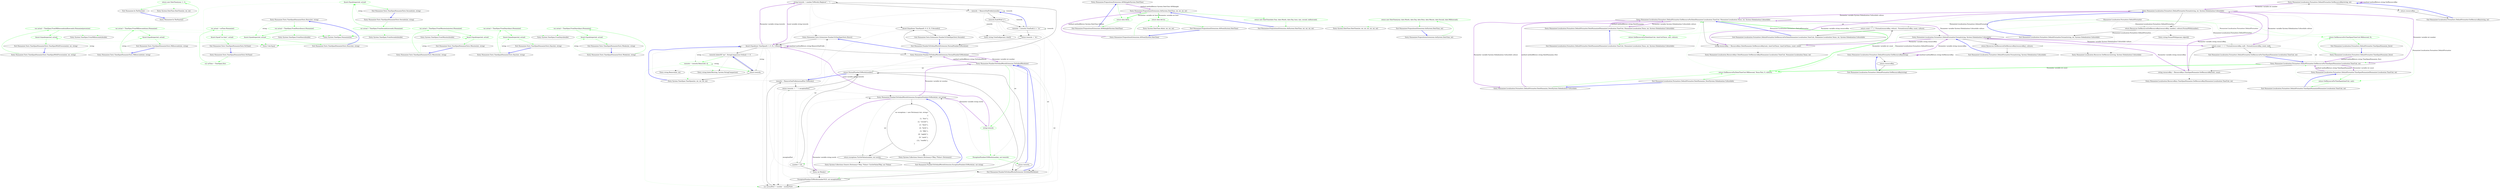 digraph  {
d1 [label="return new DateTime(year, 1, 1);", span="7-7", cluster="Humanizer.In.TheYear(int)", color=green, community=0];
d0 [label="Entry Humanizer.In.TheYear(int)", span="5-5", cluster="Humanizer.In.TheYear(int)"];
d2 [label="Exit Humanizer.In.TheYear(int)", span="5-5", cluster="Humanizer.In.TheYear(int)"];
d3 [label="Entry System.DateTime.DateTime(int, int, int)", span="0-0", cluster="System.DateTime.DateTime(int, int, int)"];
m0_13 [label="Entry Humanizer.Tests.TimeSpanHumanizeTests.Hours(int, string)", span="32-32", cluster="Humanizer.Tests.TimeSpanHumanizeTests.Hours(int, string)", file="In.Months.cs"];
m0_14 [label="var actual = TimeSpan.FromHours(hours).Humanize()", span="34-34", cluster="Humanizer.Tests.TimeSpanHumanizeTests.Hours(int, string)", color=green, community=0, file="In.Months.cs"];
m0_15 [label="Assert.Equal(expected, actual)", span="35-35", cluster="Humanizer.Tests.TimeSpanHumanizeTests.Hours(int, string)", color=green, community=0, file="In.Months.cs"];
m0_16 [label="Exit Humanizer.Tests.TimeSpanHumanizeTests.Hours(int, string)", span="32-32", cluster="Humanizer.Tests.TimeSpanHumanizeTests.Hours(int, string)", file="In.Months.cs"];
m0_7 [label="Entry System.TimeSpan.Humanize(int)", span="18-18", cluster="System.TimeSpan.Humanize(int)", file="In.Months.cs"];
m0_23 [label="Entry Humanizer.Tests.TimeSpanHumanizeTests.Seconds(int, string)", span="52-52", cluster="Humanizer.Tests.TimeSpanHumanizeTests.Seconds(int, string)", file="In.Months.cs"];
m0_24 [label="var actual = TimeSpan.FromSeconds(seconds).Humanize()", span="54-54", cluster="Humanizer.Tests.TimeSpanHumanizeTests.Seconds(int, string)", color=green, community=0, file="In.Months.cs"];
m0_25 [label="Assert.Equal(expected, actual)", span="55-55", cluster="Humanizer.Tests.TimeSpanHumanizeTests.Seconds(int, string)", color=green, community=0, file="In.Months.cs"];
m0_26 [label="Exit Humanizer.Tests.TimeSpanHumanizeTests.Seconds(int, string)", span="52-52", cluster="Humanizer.Tests.TimeSpanHumanizeTests.Seconds(int, string)", file="In.Months.cs"];
m0_37 [label="Entry Humanizer.Tests.TimeSpanHumanizeTests.NoTime()", span="106-106", cluster="Humanizer.Tests.TimeSpanHumanizeTests.NoTime()", file="In.Months.cs"];
m0_38 [label="var noTime = TimeSpan.Zero", span="108-108", cluster="Humanizer.Tests.TimeSpanHumanizeTests.NoTime()", color=green, community=0, file="In.Months.cs"];
m0_39 [label="var actual = noTime.Humanize()", span="109-109", cluster="Humanizer.Tests.TimeSpanHumanizeTests.NoTime()", color=green, community=0, file="In.Months.cs"];
m0_40 [label="Assert.Equal(''no time'', actual)", span="110-110", cluster="Humanizer.Tests.TimeSpanHumanizeTests.NoTime()", color=green, community=0, file="In.Months.cs"];
m0_41 [label="Exit Humanizer.Tests.TimeSpanHumanizeTests.NoTime()", span="106-106", cluster="Humanizer.Tests.TimeSpanHumanizeTests.NoTime()", file="In.Months.cs"];
m0_22 [label="Entry System.TimeSpan.FromMinutes(double)", span="0-0", cluster="System.TimeSpan.FromMinutes(double)", file="In.Months.cs"];
m0_33 [label="Entry Humanizer.Tests.TimeSpanHumanizeTests.TimeSpanWithPrecesion(int, int, string)", span="99-99", cluster="Humanizer.Tests.TimeSpanHumanizeTests.TimeSpanWithPrecesion(int, int, string)", file="In.Months.cs"];
m0_34 [label="var actual = TimeSpan.FromMilliseconds(milliseconds).Humanize(precesion)", span="101-101", cluster="Humanizer.Tests.TimeSpanHumanizeTests.TimeSpanWithPrecesion(int, int, string)", color=green, community=0, file="In.Months.cs"];
m0_35 [label="Assert.Equal(expected, actual)", span="102-102", cluster="Humanizer.Tests.TimeSpanHumanizeTests.TimeSpanWithPrecesion(int, int, string)", color=green, community=0, file="In.Months.cs"];
m0_36 [label="Exit Humanizer.Tests.TimeSpanHumanizeTests.TimeSpanWithPrecesion(int, int, string)", span="99-99", cluster="Humanizer.Tests.TimeSpanHumanizeTests.TimeSpanWithPrecesion(int, int, string)", file="In.Months.cs"];
m0_18 [label="Entry Humanizer.Tests.TimeSpanHumanizeTests.Minutes(int, string)", span="41-41", cluster="Humanizer.Tests.TimeSpanHumanizeTests.Minutes(int, string)", file="In.Months.cs"];
m0_19 [label="var actual = TimeSpan.FromMinutes(minutes).Humanize()", span="43-43", cluster="Humanizer.Tests.TimeSpanHumanizeTests.Minutes(int, string)", color=green, community=0, file="In.Months.cs"];
m0_20 [label="Assert.Equal(expected, actual)", span="44-44", cluster="Humanizer.Tests.TimeSpanHumanizeTests.Minutes(int, string)", color=green, community=0, file="In.Months.cs"];
m0_21 [label="Exit Humanizer.Tests.TimeSpanHumanizeTests.Minutes(int, string)", span="41-41", cluster="Humanizer.Tests.TimeSpanHumanizeTests.Minutes(int, string)", file="In.Months.cs"];
m0_32 [label="Entry System.TimeSpan.FromMilliseconds(double)", span="0-0", cluster="System.TimeSpan.FromMilliseconds(double)", file="In.Months.cs"];
m0_8 [label="Entry Unk.Equal", span="", cluster="Unk.Equal", file="In.Months.cs"];
m0_27 [label="Entry System.TimeSpan.FromSeconds(double)", span="0-0", cluster="System.TimeSpan.FromSeconds(double)", file="In.Months.cs"];
m0_17 [label="Entry System.TimeSpan.FromHours(double)", span="0-0", cluster="System.TimeSpan.FromHours(double)", file="In.Months.cs"];
m0_28 [label="Entry Humanizer.Tests.TimeSpanHumanizeTests.Milliseconds(int, string)", span="63-63", cluster="Humanizer.Tests.TimeSpanHumanizeTests.Milliseconds(int, string)", file="In.Months.cs"];
m0_29 [label="var actual = TimeSpan.FromMilliseconds(ms).Humanize()", span="65-65", cluster="Humanizer.Tests.TimeSpanHumanizeTests.Milliseconds(int, string)", color=green, community=0, file="In.Months.cs"];
m0_30 [label="Assert.Equal(expected, actual)", span="66-66", cluster="Humanizer.Tests.TimeSpanHumanizeTests.Milliseconds(int, string)", color=green, community=0, file="In.Months.cs"];
m0_31 [label="Exit Humanizer.Tests.TimeSpanHumanizeTests.Milliseconds(int, string)", span="63-63", cluster="Humanizer.Tests.TimeSpanHumanizeTests.Milliseconds(int, string)", file="In.Months.cs"];
m0_9 [label="Entry Humanizer.Tests.TimeSpanHumanizeTests.Days(int, string)", span="23-23", cluster="Humanizer.Tests.TimeSpanHumanizeTests.Days(int, string)", file="In.Months.cs"];
m0_10 [label="var actual = TimeSpan.FromDays(days).Humanize()", span="25-25", cluster="Humanizer.Tests.TimeSpanHumanizeTests.Days(int, string)", color=green, community=0, file="In.Months.cs"];
m0_11 [label="Assert.Equal(expected, actual)", span="26-26", cluster="Humanizer.Tests.TimeSpanHumanizeTests.Days(int, string)", color=green, community=0, file="In.Months.cs"];
m0_12 [label="Exit Humanizer.Tests.TimeSpanHumanizeTests.Days(int, string)", span="23-23", cluster="Humanizer.Tests.TimeSpanHumanizeTests.Days(int, string)", file="In.Months.cs"];
m0_6 [label="Entry System.TimeSpan.FromDays(double)", span="0-0", cluster="System.TimeSpan.FromDays(double)", file="In.Months.cs"];
m0_2 [label="Entry Humanizer.Tests.TimeSpanHumanizeTests.Weeks(int, string)", span="13-13", cluster="Humanizer.Tests.TimeSpanHumanizeTests.Weeks(int, string)", file="In.Months.cs"];
m0_3 [label="var actual = TimeSpan.FromDays(days).Humanize()", span="15-15", cluster="Humanizer.Tests.TimeSpanHumanizeTests.Weeks(int, string)", color=green, community=0, file="In.Months.cs"];
m0_4 [label="Assert.Equal(expected, actual)", span="16-16", cluster="Humanizer.Tests.TimeSpanHumanizeTests.Weeks(int, string)", color=green, community=0, file="In.Months.cs"];
m0_5 [label="Exit Humanizer.Tests.TimeSpanHumanizeTests.Weeks(int, string)", span="13-13", cluster="Humanizer.Tests.TimeSpanHumanizeTests.Weeks(int, string)", file="In.Months.cs"];
m3_16 [label="string towords = number.ToWords().Replace('-', ' ')", span="39-39", cluster="Humanizer.NumberToOrdinalWordsExtension.NormalNumberToWords(int)", file="NumberToTimeSpanTests.cs"];
m3_25 [label="towords.IndexOf(''one'', StringComparison.Ordinal) == 0", span="52-52", cluster="Humanizer.NumberToOrdinalWordsExtension.RemoveOnePrefix(string)", file="NumberToTimeSpanTests.cs"];
m3_26 [label="towords = towords.Remove(0, 4)", span="53-53", cluster="Humanizer.NumberToOrdinalWordsExtension.RemoveOnePrefix(string)", color=green, community=0, file="NumberToTimeSpanTests.cs"];
m3_27 [label="return towords;", span="55-55", cluster="Humanizer.NumberToOrdinalWordsExtension.RemoveOnePrefix(string)", file="NumberToTimeSpanTests.cs"];
m3_8 [label="towords = RemoveOnePrefix(normalPart.ToWords())", span="29-29", cluster="Humanizer.NumberToOrdinalWordsExtension.ToOrdinalWords(int)", file="NumberToTimeSpanTests.cs"];
m3_9 [label="return towords + '' '' + exceptionPart;", span="30-30", cluster="Humanizer.NumberToOrdinalWordsExtension.ToOrdinalWords(int)", file="NumberToTimeSpanTests.cs"];
m3_10 [label="return NormalNumberToWords(number);", span="34-34", cluster="Humanizer.NumberToOrdinalWordsExtension.ToOrdinalWords(int)", file="NumberToTimeSpanTests.cs"];
m3_7 [label="var normalPart = number - number%10", span="28-28", cluster="Humanizer.NumberToOrdinalWordsExtension.ToOrdinalWords(int)", file="NumberToTimeSpanTests.cs"];
m3_24 [label="Entry string.TrimEnd(params char[])", span="0-0", cluster="string.TrimEnd(params char[])", file="NumberToTimeSpanTests.cs"];
m3_13 [label="Entry Humanizer.Tests.Extensions.NumberToTimeSpanTests.Hours()", span="21-21", cluster="Humanizer.Tests.Extensions.NumberToTimeSpanTests.Hours()", file="NumberToTimeSpanTests.cs"];
m3_11 [label="Exit Humanizer.NumberToOrdinalWordsExtension.ToOrdinalWords(int)", span="15-15", cluster="Humanizer.NumberToOrdinalWordsExtension.ToOrdinalWords(int)", file="NumberToTimeSpanTests.cs"];
m3_0 [label="Entry Humanizer.NumberToOrdinalWordsExtension.ToOrdinalWords(int)", span="15-15", cluster="Humanizer.NumberToOrdinalWordsExtension.ToOrdinalWords(int)", file="NumberToTimeSpanTests.cs"];
m3_1 [label="string towords", span="17-17", cluster="Humanizer.NumberToOrdinalWordsExtension.ToOrdinalWords(int)", color=green, community=0, file="NumberToTimeSpanTests.cs"];
m3_2 [label="ExceptionNumbersToWords(number, out towords)", span="19-19", cluster="Humanizer.NumberToOrdinalWordsExtension.ToOrdinalWords(int)", color=green, community=0, file="NumberToTimeSpanTests.cs"];
m3_3 [label="return towords;", span="20-20", cluster="Humanizer.NumberToOrdinalWordsExtension.ToOrdinalWords(int)", file="NumberToTimeSpanTests.cs"];
m3_22 [label="Assert.Equal(new TimeSpan(0, 0, 0, 5), 5.Seconds())", span="35-35", cluster="Humanizer.Tests.Extensions.NumberToTimeSpanTests.Seconds()", file="NumberToTimeSpanTests.cs"];
m3_23 [label="Exit Humanizer.Tests.Extensions.NumberToTimeSpanTests.Seconds()", span="33-33", cluster="Humanizer.Tests.Extensions.NumberToTimeSpanTests.Seconds()", file="NumberToTimeSpanTests.cs"];
m3_12 [label="Entry Humanizer.NumberToOrdinalWordsExtension.ExceptionNumbersToWords(int, out string)", span="58-58", cluster="Humanizer.NumberToOrdinalWordsExtension.ExceptionNumbersToWords(int, out string)", file="NumberToTimeSpanTests.cs"];
m3_31 [label="var exceptions = new Dictionary<int, string>\r\n            {\r\n                {1, ''first''},\r\n                {2, ''second''},\r\n                {3, ''third''},\r\n                {4, ''forth''},\r\n                {5, ''fifth''},\r\n                {8, ''eighth''},\r\n                {9, ''ninth''},\r\n                {12, ''twelfth''},\r\n            }", span="60-70", cluster="Humanizer.NumberToOrdinalWordsExtension.ExceptionNumbersToWords(int, out string)", file="NumberToTimeSpanTests.cs"];
m3_32 [label="return exceptions.TryGetValue(number, out words);", span="72-72", cluster="Humanizer.NumberToOrdinalWordsExtension.ExceptionNumbersToWords(int, out string)", file="NumberToTimeSpanTests.cs"];
m3_33 [label="Exit Humanizer.NumberToOrdinalWordsExtension.ExceptionNumbersToWords(int, out string)", span="58-58", cluster="Humanizer.NumberToOrdinalWordsExtension.ExceptionNumbersToWords(int, out string)", file="NumberToTimeSpanTests.cs"];
m3_14 [label="Assert.Equal(new TimeSpan(0, 3, 0, 0), 3.Hours())", span="23-23", cluster="Humanizer.Tests.Extensions.NumberToTimeSpanTests.Hours()", file="NumberToTimeSpanTests.cs"];
m3_28 [label="Entry System.TimeSpan.TimeSpan(int, int, int, int, int)", span="0-0", cluster="System.TimeSpan.TimeSpan(int, int, int, int, int)", file="NumberToTimeSpanTests.cs"];
m3_4 [label="number > 20", span="23-23", cluster="Humanizer.NumberToOrdinalWordsExtension.ToOrdinalWords(int)", file="NumberToTimeSpanTests.cs"];
m3_17 [label="towords = RemoveOnePrefix(towords)", span="41-41", cluster="Humanizer.NumberToOrdinalWordsExtension.NormalNumberToWords(int)", file="NumberToTimeSpanTests.cs"];
m3_18 [label="towords.EndsWith(''y'')", span="43-43", cluster="Humanizer.NumberToOrdinalWordsExtension.NormalNumberToWords(int)", file="NumberToTimeSpanTests.cs"];
m3_19 [label="towords = towords.TrimEnd('y') + ''ie''", span="44-44", cluster="Humanizer.NumberToOrdinalWordsExtension.NormalNumberToWords(int)", file="NumberToTimeSpanTests.cs"];
m3_6 [label="ExceptionNumbersToWords(number%10, out exceptionPart)", span="26-26", cluster="Humanizer.NumberToOrdinalWordsExtension.ToOrdinalWords(int)", file="NumberToTimeSpanTests.cs"];
m3_34 [label="Entry System.Collections.Generic.Dictionary<TKey, TValue>.Dictionary()", span="0-0", cluster="System.Collections.Generic.Dictionary<TKey, TValue>.Dictionary()", file="NumberToTimeSpanTests.cs"];
m3_35 [label="Entry System.Collections.Generic.Dictionary<TKey, TValue>.TryGetValue(TKey, out TValue)", span="0-0", cluster="System.Collections.Generic.Dictionary<TKey, TValue>.TryGetValue(TKey, out TValue)", file="NumberToTimeSpanTests.cs"];
m3_15 [label="Entry Humanizer.NumberToOrdinalWordsExtension.NormalNumberToWords(int)", span="37-37", cluster="Humanizer.NumberToOrdinalWordsExtension.NormalNumberToWords(int)", file="NumberToTimeSpanTests.cs"];
m3_29 [label="Entry string.IndexOf(string, System.StringComparison)", span="0-0", cluster="string.IndexOf(string, System.StringComparison)", file="NumberToTimeSpanTests.cs"];
m3_5 [label="Entry int.Weeks()", span="5-5", cluster="int.Weeks()", file="NumberToTimeSpanTests.cs"];
m3_30 [label="Entry string.Remove(int, int)", span="0-0", cluster="string.Remove(int, int)", file="NumberToTimeSpanTests.cs"];
m3_20 [label="return towords + ''th'';", span="46-46", cluster="Humanizer.NumberToOrdinalWordsExtension.NormalNumberToWords(int)", file="NumberToTimeSpanTests.cs"];
m3_21 [label="Exit Humanizer.NumberToOrdinalWordsExtension.NormalNumberToWords(int)", span="37-37", cluster="Humanizer.NumberToOrdinalWordsExtension.NormalNumberToWords(int)", file="NumberToTimeSpanTests.cs"];
m6_4 [label="Entry Humanizer.PrepositionsExtensions.AtMidnight(System.DateTime)", span="10-10", cluster="Humanizer.PrepositionsExtensions.AtMidnight(System.DateTime)", file="PrepositionsExtensions.cs"];
m6_5 [label="return date.At(0);", span="12-12", cluster="Humanizer.PrepositionsExtensions.AtMidnight(System.DateTime)", color=green, community=0, file="PrepositionsExtensions.cs"];
m6_6 [label="Exit Humanizer.PrepositionsExtensions.AtMidnight(System.DateTime)", span="10-10", cluster="Humanizer.PrepositionsExtensions.AtMidnight(System.DateTime)", file="PrepositionsExtensions.cs"];
m6_8 [label="Entry Humanizer.PrepositionsExtensions.AtNoon(System.DateTime)", span="15-15", cluster="Humanizer.PrepositionsExtensions.AtNoon(System.DateTime)", file="PrepositionsExtensions.cs"];
m6_9 [label="return date.At(12);", span="17-17", cluster="Humanizer.PrepositionsExtensions.AtNoon(System.DateTime)", color=green, community=0, file="PrepositionsExtensions.cs"];
m6_10 [label="Exit Humanizer.PrepositionsExtensions.AtNoon(System.DateTime)", span="15-15", cluster="Humanizer.PrepositionsExtensions.AtNoon(System.DateTime)", file="PrepositionsExtensions.cs"];
m6_7 [label="Entry System.DateTime.At(int, int, int, int)", span="5-5", cluster="System.DateTime.At(int, int, int, int)", file="PrepositionsExtensions.cs"];
m6_0 [label="Entry Humanizer.PrepositionsExtensions.At(System.DateTime, int, int, int, int)", span="5-5", cluster="Humanizer.PrepositionsExtensions.At(System.DateTime, int, int, int, int)", file="PrepositionsExtensions.cs"];
m6_1 [label="return new DateTime(date.Year, date.Month, date.Day, hour, min, second, millisecond);", span="7-7", cluster="Humanizer.PrepositionsExtensions.At(System.DateTime, int, int, int, int)", color=green, community=0, file="PrepositionsExtensions.cs"];
m6_2 [label="Exit Humanizer.PrepositionsExtensions.At(System.DateTime, int, int, int, int)", span="5-5", cluster="Humanizer.PrepositionsExtensions.At(System.DateTime, int, int, int, int)", file="PrepositionsExtensions.cs"];
m6_11 [label="Entry Humanizer.PrepositionsExtensions.In(System.DateTime, int)", span="20-20", cluster="Humanizer.PrepositionsExtensions.In(System.DateTime, int)", file="PrepositionsExtensions.cs"];
m6_12 [label="return new DateTime(year, date.Month, date.Day, date.Hour, date.Minute, date.Second, date.Millisecond);", span="22-22", cluster="Humanizer.PrepositionsExtensions.In(System.DateTime, int)", color=green, community=0, file="PrepositionsExtensions.cs"];
m6_13 [label="Exit Humanizer.PrepositionsExtensions.In(System.DateTime, int)", span="20-20", cluster="Humanizer.PrepositionsExtensions.In(System.DateTime, int)", file="PrepositionsExtensions.cs"];
m6_3 [label="Entry System.DateTime.DateTime(int, int, int, int, int, int, int)", span="0-0", cluster="System.DateTime.DateTime(int, int, int, int, int, int, int)", file="PrepositionsExtensions.cs"];
m7_30 [label="Entry Humanizer.Localisation.Formatters.DefaultFormatter.GetResourceKey(string, int)", span="93-93", cluster="Humanizer.Localisation.Formatters.DefaultFormatter.GetResourceKey(string, int)", file="PrepositionTests.cs"];
m7_32 [label="return resourceKey;", span="95-95", cluster="Humanizer.Localisation.Formatters.DefaultFormatter.GetResourceKey(string, int)", file="PrepositionTests.cs"];
m7_33 [label="Exit Humanizer.Localisation.Formatters.DefaultFormatter.GetResourceKey(string, int)", span="93-93", cluster="Humanizer.Localisation.Formatters.DefaultFormatter.GetResourceKey(string, int)", file="PrepositionTests.cs"];
m7_18 [label="Entry Humanizer.Localisation.Formatters.DefaultFormatter.Format(string, System.Globalization.CultureInfo)", span="70-70", cluster="Humanizer.Localisation.Formatters.DefaultFormatter.Format(string, System.Globalization.CultureInfo)", file="PrepositionTests.cs"];
m7_24 [label="return Resources.GetResource(GetResourceKey(resourceKey), culture);", span="72-72", cluster="Humanizer.Localisation.Formatters.DefaultFormatter.Format(string, System.Globalization.CultureInfo)", file="PrepositionTests.cs"];
m7_25 [label="Exit Humanizer.Localisation.Formatters.DefaultFormatter.Format(string, System.Globalization.CultureInfo)", span="70-70", cluster="Humanizer.Localisation.Formatters.DefaultFormatter.Format(string, System.Globalization.CultureInfo)", file="PrepositionTests.cs"];
m7_17 [label="Entry Humanizer.Localisation.ResourceKeys.DateHumanize.GetResourceKey(Humanizer.Localisation.TimeUnit, Humanizer.Localisation.Tense, int)", span="30-30", cluster="Humanizer.Localisation.ResourceKeys.DateHumanize.GetResourceKey(Humanizer.Localisation.TimeUnit, Humanizer.Localisation.Tense, int)", file="PrepositionTests.cs"];
m7_11 [label="Entry Humanizer.Localisation.Formatters.DefaultFormatter.TimeSpanHumanize(Humanizer.Localisation.TimeUnit, int)", span="47-47", cluster="Humanizer.Localisation.Formatters.DefaultFormatter.TimeSpanHumanize(Humanizer.Localisation.TimeUnit, int)", file="PrepositionTests.cs"];
m7_12 [label="return GetResourceForTimeSpan(timeUnit, unit);", span="49-49", cluster="Humanizer.Localisation.Formatters.DefaultFormatter.TimeSpanHumanize(Humanizer.Localisation.TimeUnit, int)", color=green, community=0, file="PrepositionTests.cs"];
m7_13 [label="Exit Humanizer.Localisation.Formatters.DefaultFormatter.TimeSpanHumanize(Humanizer.Localisation.TimeUnit, int)", span="47-47", cluster="Humanizer.Localisation.Formatters.DefaultFormatter.TimeSpanHumanize(Humanizer.Localisation.TimeUnit, int)", file="PrepositionTests.cs"];
m7_3 [label="Entry Humanizer.Localisation.Formatters.DefaultFormatter.GetResourceForDate(Humanizer.Localisation.TimeUnit, Humanizer.Localisation.Tense, int, System.Globalization.CultureInfo)", span="52-52", cluster="Humanizer.Localisation.Formatters.DefaultFormatter.GetResourceForDate(Humanizer.Localisation.TimeUnit, Humanizer.Localisation.Tense, int, System.Globalization.CultureInfo)", file="PrepositionTests.cs"];
m7_15 [label="return count == 1 ? Format(resourceKey, culture) : Format(resourceKey, count, culture);", span="55-55", cluster="Humanizer.Localisation.Formatters.DefaultFormatter.GetResourceForDate(Humanizer.Localisation.TimeUnit, Humanizer.Localisation.Tense, int, System.Globalization.CultureInfo)", file="PrepositionTests.cs"];
m7_14 [label="string resourceKey = ResourceKeys.DateHumanize.GetResourceKey(unit, timeUnitTense: timeUnitTense, count: count)", span="54-54", cluster="Humanizer.Localisation.Formatters.DefaultFormatter.GetResourceForDate(Humanizer.Localisation.TimeUnit, Humanizer.Localisation.Tense, int, System.Globalization.CultureInfo)", file="PrepositionTests.cs"];
m7_16 [label="Exit Humanizer.Localisation.Formatters.DefaultFormatter.GetResourceForDate(Humanizer.Localisation.TimeUnit, Humanizer.Localisation.Tense, int, System.Globalization.CultureInfo)", span="52-52", cluster="Humanizer.Localisation.Formatters.DefaultFormatter.GetResourceForDate(Humanizer.Localisation.TimeUnit, Humanizer.Localisation.Tense, int, System.Globalization.CultureInfo)", file="PrepositionTests.cs"];
m7_10 [label="Entry Humanizer.Localisation.Formatters.DefaultFormatter.GetResourceForTimeSpan(Humanizer.Localisation.TimeUnit, int)", span="58-58", cluster="Humanizer.Localisation.Formatters.DefaultFormatter.GetResourceForTimeSpan(Humanizer.Localisation.TimeUnit, int)", file="PrepositionTests.cs"];
m7_21 [label="return count == 1 ? Format(resourceKey, null) : Format(resourceKey, count, null);", span="61-61", cluster="Humanizer.Localisation.Formatters.DefaultFormatter.GetResourceForTimeSpan(Humanizer.Localisation.TimeUnit, int)", file="PrepositionTests.cs"];
m7_20 [label="string resourceKey = ResourceKeys.TimeSpanHumanize.GetResourceKey(unit, count)", span="60-60", cluster="Humanizer.Localisation.Formatters.DefaultFormatter.GetResourceForTimeSpan(Humanizer.Localisation.TimeUnit, int)", file="PrepositionTests.cs"];
m7_22 [label="Exit Humanizer.Localisation.Formatters.DefaultFormatter.GetResourceForTimeSpan(Humanizer.Localisation.TimeUnit, int)", span="58-58", cluster="Humanizer.Localisation.Formatters.DefaultFormatter.GetResourceForTimeSpan(Humanizer.Localisation.TimeUnit, int)", file="PrepositionTests.cs"];
m7_31 [label="Entry string.FormatWith(params object[])", span="15-15", cluster="string.FormatWith(params object[])", file="PrepositionTests.cs"];
m7_0 [label="Entry Humanizer.Localisation.Formatters.DefaultFormatter.DateHumanize_Now(System.Globalization.CultureInfo)", span="14-14", cluster="Humanizer.Localisation.Formatters.DefaultFormatter.DateHumanize_Now(System.Globalization.CultureInfo)", file="PrepositionTests.cs"];
m7_1 [label="return GetResourceForDate(TimeUnit.Millisecond, Tense.Past, 0, culture);", span="16-16", cluster="Humanizer.Localisation.Formatters.DefaultFormatter.DateHumanize_Now(System.Globalization.CultureInfo)", color=green, community=0, file="PrepositionTests.cs"];
m7_2 [label="Exit Humanizer.Localisation.Formatters.DefaultFormatter.DateHumanize_Now(System.Globalization.CultureInfo)", span="14-14", cluster="Humanizer.Localisation.Formatters.DefaultFormatter.DateHumanize_Now(System.Globalization.CultureInfo)", file="PrepositionTests.cs"];
m7_4 [label="Entry Humanizer.Localisation.Formatters.DefaultFormatter.DateHumanize(Humanizer.Localisation.TimeUnit, Humanizer.Localisation.Tense, int, System.Globalization.CultureInfo)", span="27-27", cluster="Humanizer.Localisation.Formatters.DefaultFormatter.DateHumanize(Humanizer.Localisation.TimeUnit, Humanizer.Localisation.Tense, int, System.Globalization.CultureInfo)", file="PrepositionTests.cs"];
m7_5 [label="return GetResourceForDate(timeUnit, timeUnitTense, unit, culture);", span="29-29", cluster="Humanizer.Localisation.Formatters.DefaultFormatter.DateHumanize(Humanizer.Localisation.TimeUnit, Humanizer.Localisation.Tense, int, System.Globalization.CultureInfo)", color=green, community=0, file="PrepositionTests.cs"];
m7_6 [label="Exit Humanizer.Localisation.Formatters.DefaultFormatter.DateHumanize(Humanizer.Localisation.TimeUnit, Humanizer.Localisation.Tense, int, System.Globalization.CultureInfo)", span="27-27", cluster="Humanizer.Localisation.Formatters.DefaultFormatter.DateHumanize(Humanizer.Localisation.TimeUnit, Humanizer.Localisation.Tense, int, System.Globalization.CultureInfo)", file="PrepositionTests.cs"];
m7_19 [label="Entry Humanizer.Localisation.Formatters.DefaultFormatter.Format(string, int, System.Globalization.CultureInfo)", span="82-82", cluster="Humanizer.Localisation.Formatters.DefaultFormatter.Format(string, int, System.Globalization.CultureInfo)", file="PrepositionTests.cs"];
m7_28 [label="return Resources.GetResource(GetResourceKey(resourceKey, number), culture).FormatWith(number);", span="84-84", cluster="Humanizer.Localisation.Formatters.DefaultFormatter.Format(string, int, System.Globalization.CultureInfo)", file="PrepositionTests.cs"];
m7_29 [label="Exit Humanizer.Localisation.Formatters.DefaultFormatter.Format(string, int, System.Globalization.CultureInfo)", span="82-82", cluster="Humanizer.Localisation.Formatters.DefaultFormatter.Format(string, int, System.Globalization.CultureInfo)", file="PrepositionTests.cs"];
m7_23 [label="Entry Humanizer.Localisation.ResourceKeys.TimeSpanHumanize.GetResourceKey(Humanizer.Localisation.TimeUnit, int)", span="22-22", cluster="Humanizer.Localisation.ResourceKeys.TimeSpanHumanize.GetResourceKey(Humanizer.Localisation.TimeUnit, int)", file="PrepositionTests.cs"];
m7_26 [label="Entry Humanizer.Localisation.Formatters.DefaultFormatter.GetResourceKey(string)", span="103-103", cluster="Humanizer.Localisation.Formatters.DefaultFormatter.GetResourceKey(string)", file="PrepositionTests.cs"];
m7_34 [label="return resourceKey;", span="105-105", cluster="Humanizer.Localisation.Formatters.DefaultFormatter.GetResourceKey(string)", file="PrepositionTests.cs"];
m7_35 [label="Exit Humanizer.Localisation.Formatters.DefaultFormatter.GetResourceKey(string)", span="103-103", cluster="Humanizer.Localisation.Formatters.DefaultFormatter.GetResourceKey(string)", file="PrepositionTests.cs"];
m7_27 [label="Entry Humanizer.Localisation.Resources.GetResource(string, System.Globalization.CultureInfo)", span="18-18", cluster="Humanizer.Localisation.Resources.GetResource(string, System.Globalization.CultureInfo)", file="PrepositionTests.cs"];
m7_7 [label="Entry Humanizer.Localisation.Formatters.DefaultFormatter.TimeSpanHumanize_Zero()", span="36-36", cluster="Humanizer.Localisation.Formatters.DefaultFormatter.TimeSpanHumanize_Zero()", file="PrepositionTests.cs"];
m7_8 [label="return GetResourceForTimeSpan(TimeUnit.Millisecond, 0);", span="38-38", cluster="Humanizer.Localisation.Formatters.DefaultFormatter.TimeSpanHumanize_Zero()", color=green, community=0, file="PrepositionTests.cs"];
m7_9 [label="Exit Humanizer.Localisation.Formatters.DefaultFormatter.TimeSpanHumanize_Zero()", span="36-36", cluster="Humanizer.Localisation.Formatters.DefaultFormatter.TimeSpanHumanize_Zero()", file="PrepositionTests.cs"];
m7_36 [label="Humanizer.Localisation.Formatters.DefaultFormatter", span="", file="PrepositionTests.cs"];
d1 -> d2  [key=0, style=solid, color=green];
d1 -> d3  [key=2, style=dotted, color=green];
d0 -> d1  [key=0, style=solid, color=green];
d2 -> d0  [key=0, style=bold, color=blue];
m0_13 -> m0_14  [key=0, style=solid, color=green];
m0_13 -> m0_15  [key=1, style=dashed, color=green, label=string];
m0_14 -> m0_15  [key=0, style=solid, color=green];
m0_14 -> m0_17  [key=2, style=dotted, color=green];
m0_14 -> m0_7  [key=2, style=dotted, color=green];
m0_15 -> m0_16  [key=0, style=solid, color=green];
m0_15 -> m0_8  [key=2, style=dotted, color=green];
m0_16 -> m0_13  [key=0, style=bold, color=blue];
m0_23 -> m0_24  [key=0, style=solid, color=green];
m0_23 -> m0_25  [key=1, style=dashed, color=green, label=string];
m0_24 -> m0_25  [key=0, style=solid, color=green];
m0_24 -> m0_27  [key=2, style=dotted, color=green];
m0_24 -> m0_7  [key=2, style=dotted, color=green];
m0_25 -> m0_26  [key=0, style=solid, color=green];
m0_25 -> m0_8  [key=2, style=dotted, color=green];
m0_26 -> m0_23  [key=0, style=bold, color=blue];
m0_37 -> m0_38  [key=0, style=solid, color=green];
m0_38 -> m0_39  [key=0, style=solid, color=green];
m0_39 -> m0_40  [key=0, style=solid, color=green];
m0_39 -> m0_7  [key=2, style=dotted, color=green];
m0_40 -> m0_41  [key=0, style=solid, color=green];
m0_40 -> m0_8  [key=2, style=dotted, color=green];
m0_41 -> m0_37  [key=0, style=bold, color=blue];
m0_33 -> m0_34  [key=0, style=solid, color=green];
m0_33 -> m0_35  [key=1, style=dashed, color=green, label=string];
m0_34 -> m0_35  [key=0, style=solid, color=green];
m0_34 -> m0_32  [key=2, style=dotted, color=green];
m0_34 -> m0_7  [key=2, style=dotted, color=green];
m0_35 -> m0_36  [key=0, style=solid, color=green];
m0_35 -> m0_8  [key=2, style=dotted, color=green];
m0_36 -> m0_33  [key=0, style=bold, color=blue];
m0_18 -> m0_19  [key=0, style=solid, color=green];
m0_18 -> m0_20  [key=1, style=dashed, color=green, label=string];
m0_19 -> m0_20  [key=0, style=solid, color=green];
m0_19 -> m0_22  [key=2, style=dotted, color=green];
m0_19 -> m0_7  [key=2, style=dotted, color=green];
m0_20 -> m0_21  [key=0, style=solid, color=green];
m0_20 -> m0_8  [key=2, style=dotted, color=green];
m0_21 -> m0_18  [key=0, style=bold, color=blue];
m0_28 -> m0_29  [key=0, style=solid, color=green];
m0_28 -> m0_30  [key=1, style=dashed, color=green, label=string];
m0_29 -> m0_30  [key=0, style=solid, color=green];
m0_29 -> m0_32  [key=2, style=dotted, color=green];
m0_29 -> m0_7  [key=2, style=dotted, color=green];
m0_30 -> m0_31  [key=0, style=solid, color=green];
m0_30 -> m0_8  [key=2, style=dotted, color=green];
m0_31 -> m0_28  [key=0, style=bold, color=blue];
m0_9 -> m0_10  [key=0, style=solid, color=green];
m0_9 -> m0_11  [key=1, style=dashed, color=green, label=string];
m0_10 -> m0_11  [key=0, style=solid, color=green];
m0_10 -> m0_6  [key=2, style=dotted, color=green];
m0_10 -> m0_7  [key=2, style=dotted, color=green];
m0_11 -> m0_12  [key=0, style=solid, color=green];
m0_11 -> m0_8  [key=2, style=dotted, color=green];
m0_12 -> m0_9  [key=0, style=bold, color=blue];
m0_2 -> m0_3  [key=0, style=solid, color=green];
m0_2 -> m0_4  [key=1, style=dashed, color=green, label=string];
m0_3 -> m0_4  [key=0, style=solid, color=green];
m0_3 -> m0_6  [key=2, style=dotted, color=green];
m0_3 -> m0_7  [key=2, style=dotted, color=green];
m0_4 -> m0_5  [key=0, style=solid, color=green];
m0_4 -> m0_8  [key=2, style=dotted, color=green];
m0_5 -> m0_2  [key=0, style=bold, color=blue];
m3_16 -> m3_17  [key=0, style=solid];
m3_16 -> m3_13  [key=2, style=dotted];
m3_16 -> m3_22  [key=2, style=dotted];
m3_16 -> m3_14  [key=3, color=darkorchid, style=bold, label="Local variable string towords"];
m3_25 -> m3_26  [key=0, style=solid, color=green];
m3_25 -> m3_27  [key=0, style=solid];
m3_25 -> m3_29  [key=2, style=dotted];
m3_26 -> m3_27  [key=0, style=solid, color=green];
m3_26 -> m3_28  [key=2, style=dotted, color=green];
m3_26 -> m3_29  [key=2, style=dotted, color=green];
m3_26 -> m3_7  [key=2, style=dotted, color=green];
m3_26 -> m3_30  [key=2, style=dotted];
m3_26 -> m3_26  [key=1, style=dashed, color=darkseagreen4, label=string];
m3_27 -> m3_25  [key=0, style=bold, color=blue];
m3_27 -> m3_28  [key=0, style=solid];
m3_8 -> m3_9  [key=0, style=solid];
m3_8 -> m3_13  [key=2, style=dotted];
m3_8 -> m3_14  [key=2, style=dotted];
m3_9 -> m3_7  [key=2, style=dotted];
m3_9 -> m3_10  [key=0, style=solid];
m3_9 -> m3_11  [key=2, style=dotted];
m3_9 -> m3_12  [key=2, style=dotted];
m3_10 -> m3_8  [key=0, style=bold, color=blue];
m3_10 -> m3_11  [key=0, style=solid];
m3_10 -> m3_15  [key=2, style=dotted];
m3_7 -> m3_8  [key=0, style=solid];
m3_13 -> m3_14  [key=0, style=solid];
m3_11 -> m3_0  [key=0, style=bold, color=blue];
m3_0 -> m3_1  [key=0, style=solid, color=green];
m3_0 -> m3_2  [key=1, style=dashed, color=darkseagreen4, label=int];
m3_0 -> m3_4  [key=1, style=dashed, color=darkseagreen4, label=int];
m3_0 -> m3_6  [key=1, style=dashed, color=darkseagreen4, label=int];
m3_0 -> m3_7  [key=1, style=dashed, color=darkseagreen4, label=int];
m3_0 -> m3_10  [key=1, style=dashed, color=darkseagreen4, label=int];
m3_0 -> m3_15  [key=3, color=darkorchid, style=bold, label="method methodReturn string ToOrdinalWords"];
m3_1 -> m3_2  [key=0, style=solid, color=green];
m3_1 -> m3_14  [key=3, color=darkorchid, style=bold, label="Local variable string towords"];
m3_2 -> m3_3  [key=0, style=solid, color=green];
m3_2 -> m3_4  [key=2, style=dotted, color=green];
m3_2 -> m3_5  [key=2, style=dotted, color=green];
m3_2 -> m3_6  [key=2, style=dotted, color=green];
m3_2 -> m3_7  [key=2, style=dotted, color=green];
m3_2 -> m3_12  [key=2, style=dotted];
m3_3 -> m3_0  [key=0, style=bold, color=blue];
m3_3 -> m3_11  [key=0, style=solid];
m3_22 -> m3_7  [key=2, style=dotted];
m3_22 -> m3_23  [key=0, style=solid];
m3_22 -> m3_11  [key=2, style=dotted];
m3_22 -> m3_24  [key=2, style=dotted];
m3_23 -> m3_21  [key=0, style=bold, color=blue];
m3_12 -> m3_31  [key=0, style=solid];
m3_12 -> m3_32  [key=1, style=dashed, color=darkseagreen4, label=int];
m3_12 -> m3_0  [key=3, color=darkorchid, style=bold, label="Parameter variable int number"];
m3_12 -> m3_1  [key=3, color=darkorchid, style=bold, label="Parameter variable string words"];
m3_12 -> m3_5  [key=3, color=darkorchid, style=bold, label="Parameter variable string words"];
m3_31 -> m3_32  [key=0, style=solid];
m3_31 -> m3_34  [key=2, style=dotted];
m3_32 -> m3_33  [key=0, style=solid];
m3_32 -> m3_35  [key=2, style=dotted];
m3_33 -> m3_12  [key=0, style=bold, color=blue];
m3_14 -> m3_25  [key=0, style=solid];
m3_14 -> m3_26  [key=1, style=dashed, color=darkseagreen4, label=string];
m3_14 -> m3_27  [key=1, style=dashed, color=darkseagreen4, label=string];
m3_14 -> m3_16  [key=3, color=darkorchid, style=bold, label="Parameter variable string towords"];
m3_14 -> m3_14  [key=3, color=darkorchid, style=bold, label="method methodReturn string RemoveOnePrefix"];
m3_14 -> m3_7  [key=2, style=dotted];
m3_14 -> m3_15  [key=0, style=solid];
m3_14 -> m3_11  [key=2, style=dotted];
m3_28 -> m3_14  [key=0, style=bold, color=blue];
m3_4 -> m3_5  [key=0, style=solid];
m3_4 -> m3_10  [key=0, style=solid];
m3_17 -> m3_18  [key=0, style=solid];
m3_17 -> m3_14  [key=2, style=dotted];
m3_17 -> m3_17  [key=1, style=dashed, color=darkseagreen4, label=towords];
m3_17 -> m3_19  [key=1, style=dashed, color=darkseagreen4, label=towords];
m3_17 -> m3_20  [key=1, style=dashed, color=darkseagreen4, label=towords];
m3_18 -> m3_7  [key=2, style=dotted];
m3_18 -> m3_19  [key=0, style=solid];
m3_18 -> m3_11  [key=2, style=dotted];
m3_18 -> m3_20  [key=2, style=dotted];
m3_18 -> m3_23  [key=2, style=dotted];
m3_19 -> m3_17  [key=0, style=bold, color=blue];
m3_19 -> m3_20  [key=0, style=solid];
m3_19 -> m3_24  [key=2, style=dotted];
m3_19 -> m3_19  [key=1, style=dashed, color=darkseagreen4, label=towords];
m3_6 -> m3_7  [key=0, style=solid];
m3_6 -> m3_10  [key=0, style=solid];
m3_6 -> m3_12  [key=2, style=dotted];
m3_6 -> m3_9  [key=1, style=dashed, color=darkseagreen4, label=exceptionPart];
m3_15 -> m3_13  [key=0, style=bold, color=blue];
m3_15 -> m3_16  [key=0, style=solid];
m3_15 -> m3_0  [key=3, color=darkorchid, style=bold, label="Parameter variable int number"];
m3_5 -> m3_6  [key=0, style=solid];
m3_20 -> m3_21  [key=0, style=solid];
m3_21 -> m3_22  [key=0, style=solid];
m3_21 -> m3_15  [key=0, style=bold, color=blue];
m6_4 -> m6_5  [key=0, style=solid, color=green];
m6_4 -> m6_0  [key=3, color=darkorchid, style=bold, label="method methodReturn System.DateTime AtMidnight"];
m6_5 -> m6_6  [key=0, style=solid, color=green];
m6_5 -> m6_7  [key=2, style=dotted, color=green];
m6_6 -> m6_4  [key=0, style=bold, color=blue];
m6_8 -> m6_9  [key=0, style=solid, color=green];
m6_8 -> m6_0  [key=3, color=darkorchid, style=bold, label="method methodReturn System.DateTime AtNoon"];
m6_9 -> m6_10  [key=0, style=solid, color=green];
m6_9 -> m6_7  [key=2, style=dotted, color=green];
m6_10 -> m6_8  [key=0, style=bold, color=blue];
m6_0 -> m6_1  [key=0, style=solid, color=green];
m6_0 -> m6_5  [key=3, color=green, style=bold, label="Parameter variable int hour"];
m6_0 -> m6_9  [key=3, color=green, style=bold, label="Parameter variable int hour"];
m6_1 -> m6_2  [key=0, style=solid, color=green];
m6_1 -> m6_3  [key=2, style=dotted, color=green];
m6_2 -> m6_0  [key=0, style=bold, color=blue];
m6_11 -> m6_12  [key=0, style=solid, color=green];
m6_12 -> m6_13  [key=0, style=solid, color=green];
m6_12 -> m6_3  [key=2, style=dotted, color=green];
m6_13 -> m6_11  [key=0, style=bold, color=blue];
m7_30 -> m7_19  [key=3, color=darkorchid, style=bold, label="Parameter variable int number"];
m7_30 -> m7_30  [key=3, color=darkorchid, style=bold, label="method methodReturn string GetResourceKey"];
m7_30 -> m7_32  [key=0, style=solid];
m7_32 -> m7_33  [key=0, style=solid];
m7_33 -> m7_30  [key=0, style=bold, color=blue];
m7_18 -> m7_3  [key=3, color=darkorchid, style=bold, label="Parameter variable System.Globalization.CultureInfo culture"];
m7_18 -> m7_21  [key=3, color=darkorchid, style=bold, label="Parameter variable System.Globalization.CultureInfo culture"];
m7_18 -> m7_24  [key=0, style=solid];
m7_18 -> m7_14  [key=3, color=darkorchid, style=bold, label="Parameter variable string resourceKey"];
m7_18 -> m7_20  [key=3, color=darkorchid, style=bold, label="Parameter variable string resourceKey"];
m7_24 -> m7_25  [key=0, style=solid];
m7_24 -> m7_26  [key=2, style=dotted];
m7_24 -> m7_27  [key=2, style=dotted];
m7_25 -> m7_18  [key=0, style=bold, color=blue];
m7_11 -> m7_12  [key=0, style=solid, color=green];
m7_11 -> m7_10  [key=3, color=darkorchid, style=bold, label="method methodReturn string TimeSpanHumanize"];
m7_12 -> m7_13  [key=0, style=solid, color=green];
m7_12 -> m7_10  [key=2, style=dotted, color=green];
m7_13 -> m7_11  [key=0, style=bold, color=blue];
m7_3 -> m7_1  [key=3, color=green, style=bold, label="Parameter variable int count"];
m7_3 -> m7_0  [key=3, color=darkorchid, style=bold, label="Parameter variable System.Globalization.CultureInfo culture"];
m7_3 -> m7_14  [key=0, style=solid];
m7_3 -> m7_15  [key=1, style=dashed, color=darkseagreen4, label=int];
m7_3 -> m7_4  [key=3, color=darkorchid, style=bold, label="Parameter variable System.Globalization.CultureInfo culture"];
m7_15 -> m7_16  [key=0, style=solid];
m7_15 -> m7_18  [key=2, style=dotted];
m7_15 -> m7_19  [key=2, style=dotted];
m7_14 -> m7_15  [key=0, style=solid];
m7_14 -> m7_17  [key=2, style=dotted];
m7_16 -> m7_3  [key=0, style=bold, color=blue];
m7_10 -> m7_1  [key=3, color=green, style=bold, label="Parameter variable int count"];
m7_10 -> m7_20  [key=0, style=solid];
m7_10 -> m7_21  [key=1, style=dashed, color=darkseagreen4, label=int];
m7_10 -> m7_11  [key=3, color=darkorchid, style=bold, label="Parameter variable int count"];
m7_21 -> m7_22  [key=0, style=solid];
m7_21 -> m7_18  [key=2, style=dotted];
m7_21 -> m7_19  [key=2, style=dotted];
m7_20 -> m7_21  [key=0, style=solid];
m7_20 -> m7_23  [key=2, style=dotted];
m7_22 -> m7_10  [key=0, style=bold, color=blue];
m7_0 -> m7_1  [key=0, style=solid, color=green];
m7_0 -> m7_3  [key=3, color=darkorchid, style=bold, label="method methodReturn string DateHumanize_Now"];
m7_1 -> m7_2  [key=0, style=solid, color=green];
m7_1 -> m7_3  [key=2, style=dotted, color=green];
m7_2 -> m7_0  [key=0, style=bold, color=blue];
m7_4 -> m7_5  [key=0, style=solid, color=green];
m7_4 -> m7_3  [key=3, color=darkorchid, style=bold, label="method methodReturn string DateHumanize"];
m7_5 -> m7_6  [key=0, style=solid, color=green];
m7_5 -> m7_3  [key=2, style=dotted, color=green];
m7_6 -> m7_4  [key=0, style=bold, color=blue];
m7_19 -> m7_3  [key=3, color=darkorchid, style=bold, label="Parameter variable System.Globalization.CultureInfo culture"];
m7_19 -> m7_10  [key=3, color=darkorchid, style=bold, label="Parameter variable int number"];
m7_19 -> m7_21  [key=3, color=darkorchid, style=bold, label="Parameter variable System.Globalization.CultureInfo culture"];
m7_19 -> m7_28  [key=0, style=solid];
m7_19 -> m7_14  [key=3, color=darkorchid, style=bold, label="Parameter variable string resourceKey"];
m7_19 -> m7_20  [key=3, color=darkorchid, style=bold, label="Parameter variable string resourceKey"];
m7_28 -> m7_29  [key=0, style=solid];
m7_28 -> m7_30  [key=2, style=dotted];
m7_28 -> m7_27  [key=2, style=dotted];
m7_28 -> m7_31  [key=2, style=dotted];
m7_29 -> m7_19  [key=0, style=bold, color=blue];
m7_26 -> m7_18  [key=3, color=darkorchid, style=bold, label="Parameter variable string resourceKey"];
m7_26 -> m7_26  [key=3, color=darkorchid, style=bold, label="method methodReturn string GetResourceKey"];
m7_26 -> m7_34  [key=0, style=solid];
m7_34 -> m7_35  [key=0, style=solid];
m7_35 -> m7_26  [key=0, style=bold, color=blue];
m7_7 -> m7_8  [key=0, style=solid, color=green];
m7_7 -> m7_10  [key=3, color=darkorchid, style=bold, label="method methodReturn string TimeSpanHumanize_Zero"];
m7_8 -> m7_9  [key=0, style=solid, color=green];
m7_8 -> m7_10  [key=2, style=dotted, color=green];
m7_9 -> m7_7  [key=0, style=bold, color=blue];
m7_36 -> m7_1  [key=1, style=dashed, color=green, label="Humanizer.Localisation.Formatters.DefaultFormatter"];
m7_36 -> m7_5  [key=1, style=dashed, color=green, label="Humanizer.Localisation.Formatters.DefaultFormatter"];
m7_36 -> m7_8  [key=1, style=dashed, color=green, label="Humanizer.Localisation.Formatters.DefaultFormatter"];
m7_36 -> m7_12  [key=1, style=dashed, color=green, label="Humanizer.Localisation.Formatters.DefaultFormatter"];
m7_36 -> m7_15  [key=1, style=dashed, color=darkseagreen4, label="Humanizer.Localisation.Formatters.DefaultFormatter"];
m7_36 -> m7_21  [key=1, style=dashed, color=darkseagreen4, label="Humanizer.Localisation.Formatters.DefaultFormatter"];
m7_36 -> m7_24  [key=1, style=dashed, color=darkseagreen4, label="Humanizer.Localisation.Formatters.DefaultFormatter"];
m7_36 -> m7_28  [key=1, style=dashed, color=darkseagreen4, label="Humanizer.Localisation.Formatters.DefaultFormatter"];
}
